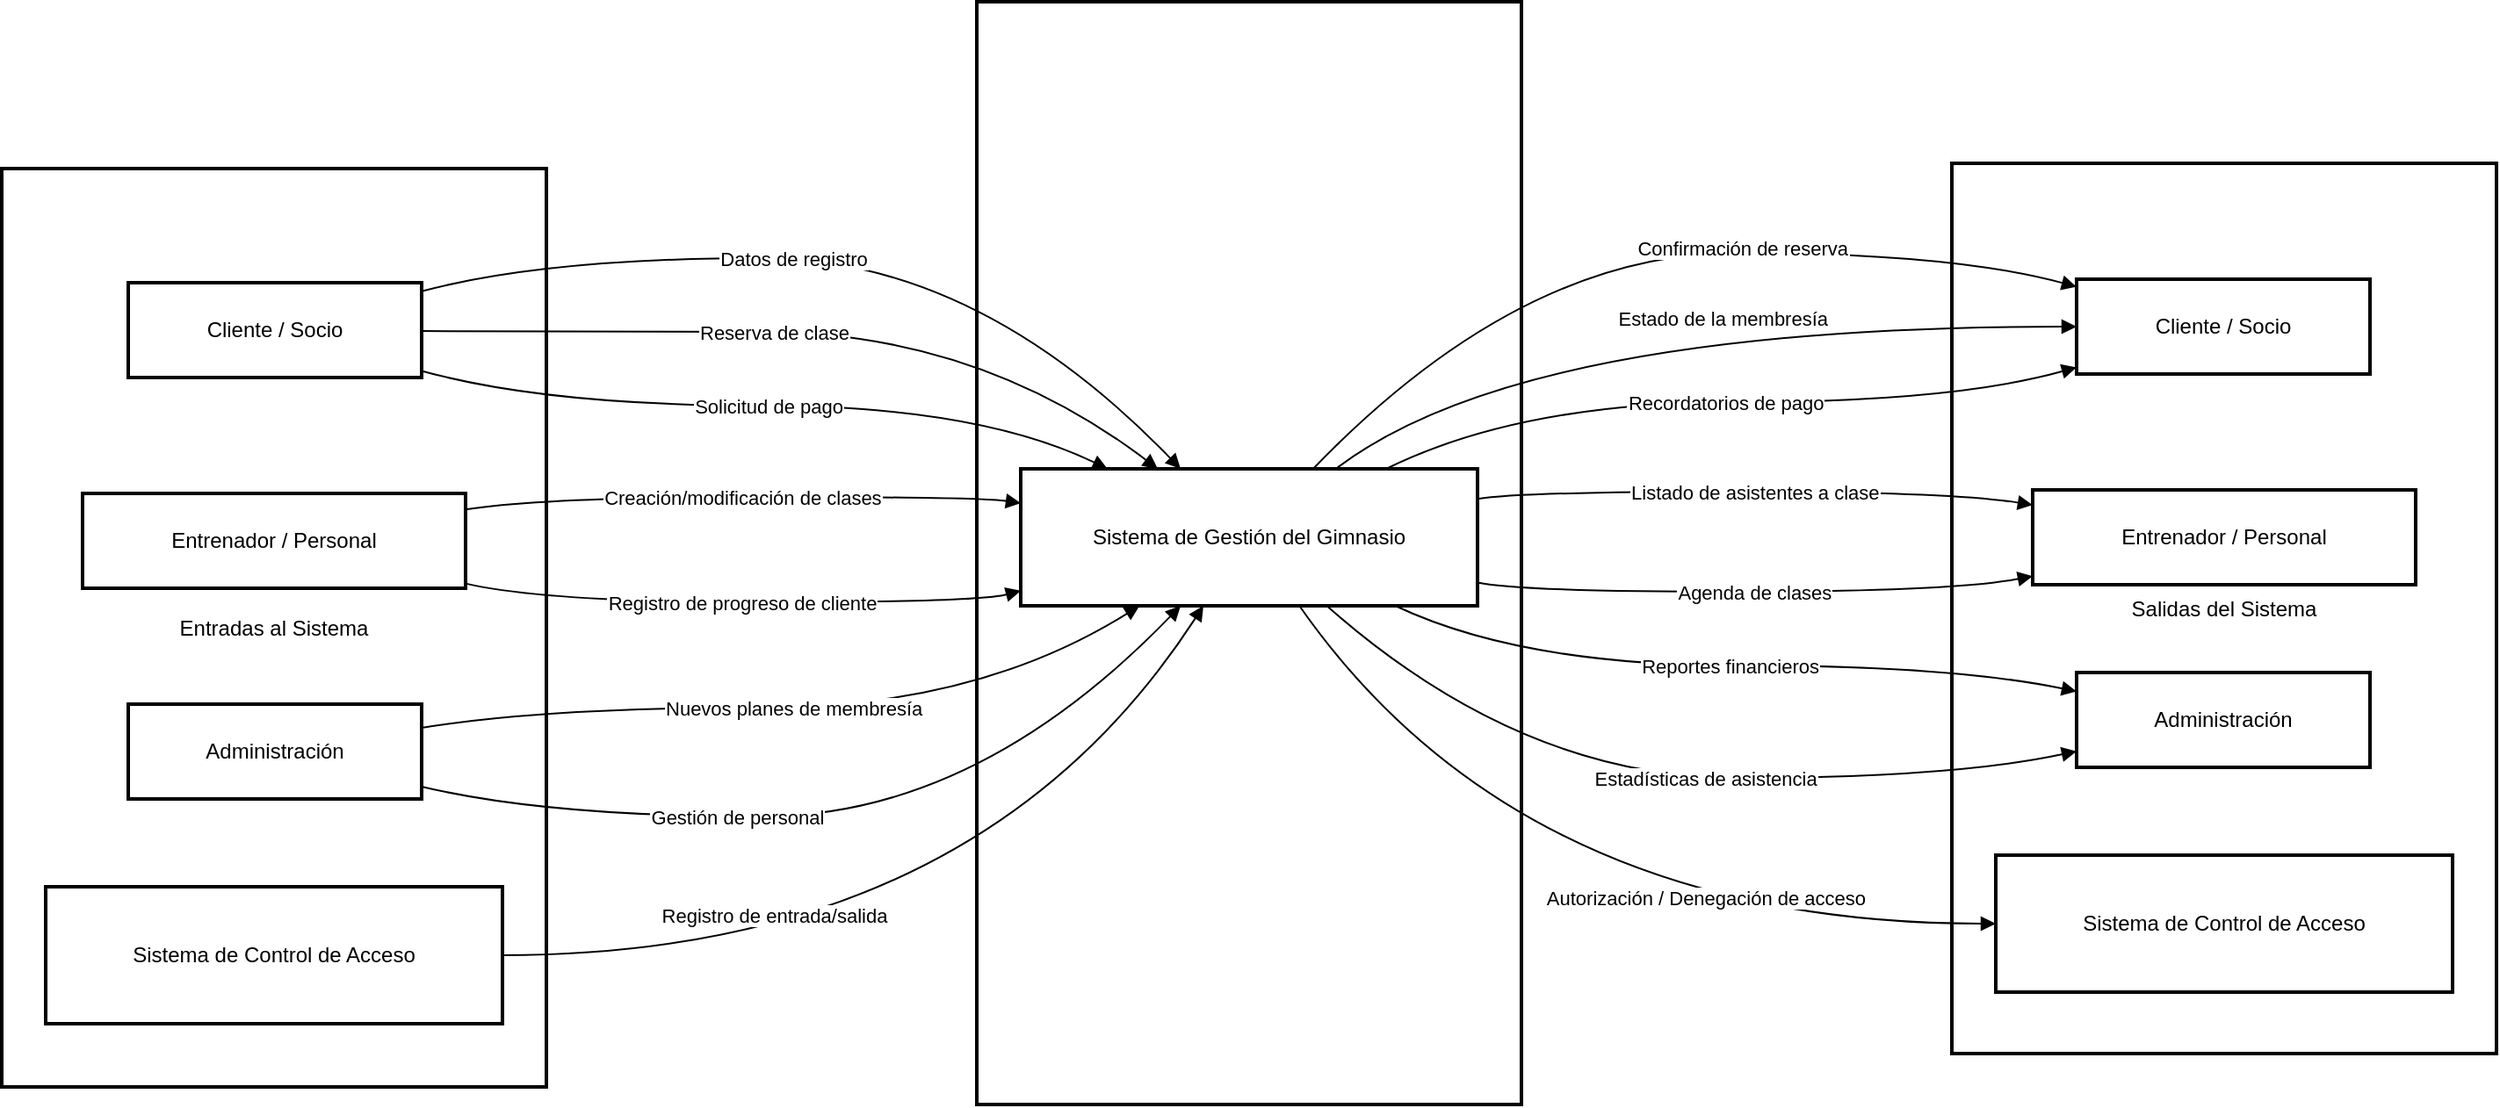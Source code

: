 <mxfile version="27.1.4">
  <diagram name="Page-1" id="B3aw9Ijy1Z0OdB1-csKp">
    <mxGraphModel dx="1346" dy="776" grid="1" gridSize="10" guides="1" tooltips="1" connect="1" arrows="1" fold="1" page="1" pageScale="1" pageWidth="850" pageHeight="1100" math="0" shadow="0">
      <root>
        <mxCell id="0" />
        <mxCell id="1" parent="0" />
        <mxCell id="nCz04bdd-rL5KikrqiO1-1" value="Salidas del Sistema" style="whiteSpace=wrap;strokeWidth=2;" vertex="1" parent="1">
          <mxGeometry x="1130" y="112" width="310" height="507" as="geometry" />
        </mxCell>
        <mxCell id="nCz04bdd-rL5KikrqiO1-2" value="Sistema Central" style="whiteSpace=wrap;strokeWidth=2;" vertex="1" parent="1">
          <mxGeometry x="575" y="20" width="310" height="628" as="geometry" />
        </mxCell>
        <mxCell id="nCz04bdd-rL5KikrqiO1-3" value="Entradas al Sistema" style="whiteSpace=wrap;strokeWidth=2;" vertex="1" parent="1">
          <mxGeometry x="20" y="115" width="310" height="523" as="geometry" />
        </mxCell>
        <mxCell id="nCz04bdd-rL5KikrqiO1-4" value="Cliente / Socio" style="whiteSpace=wrap;strokeWidth=2;" vertex="1" parent="1">
          <mxGeometry x="92" y="180" width="167" height="54" as="geometry" />
        </mxCell>
        <mxCell id="nCz04bdd-rL5KikrqiO1-5" value="Entrenador / Personal" style="whiteSpace=wrap;strokeWidth=2;" vertex="1" parent="1">
          <mxGeometry x="66" y="300" width="218" height="54" as="geometry" />
        </mxCell>
        <mxCell id="nCz04bdd-rL5KikrqiO1-6" value="Administración" style="whiteSpace=wrap;strokeWidth=2;" vertex="1" parent="1">
          <mxGeometry x="92" y="420" width="167" height="54" as="geometry" />
        </mxCell>
        <mxCell id="nCz04bdd-rL5KikrqiO1-7" value="Sistema de Control de Acceso" style="whiteSpace=wrap;strokeWidth=2;" vertex="1" parent="1">
          <mxGeometry x="45" y="524" width="260" height="78" as="geometry" />
        </mxCell>
        <mxCell id="nCz04bdd-rL5KikrqiO1-8" value="Sistema de Gestión del Gimnasio" style="whiteSpace=wrap;strokeWidth=2;" vertex="1" parent="1">
          <mxGeometry x="600" y="286" width="260" height="78" as="geometry" />
        </mxCell>
        <mxCell id="nCz04bdd-rL5KikrqiO1-9" value="Cliente / Socio" style="whiteSpace=wrap;strokeWidth=2;" vertex="1" parent="1">
          <mxGeometry x="1201" y="178" width="167" height="54" as="geometry" />
        </mxCell>
        <mxCell id="nCz04bdd-rL5KikrqiO1-10" value="Entrenador / Personal" style="whiteSpace=wrap;strokeWidth=2;" vertex="1" parent="1">
          <mxGeometry x="1176" y="298" width="218" height="54" as="geometry" />
        </mxCell>
        <mxCell id="nCz04bdd-rL5KikrqiO1-11" value="Administración" style="whiteSpace=wrap;strokeWidth=2;" vertex="1" parent="1">
          <mxGeometry x="1201" y="402" width="167" height="54" as="geometry" />
        </mxCell>
        <mxCell id="nCz04bdd-rL5KikrqiO1-12" value="Sistema de Control de Acceso" style="whiteSpace=wrap;strokeWidth=2;" vertex="1" parent="1">
          <mxGeometry x="1155" y="506" width="260" height="78" as="geometry" />
        </mxCell>
        <mxCell id="nCz04bdd-rL5KikrqiO1-13" value="Datos de registro" style="curved=1;startArrow=none;endArrow=block;exitX=1;exitY=0.09;entryX=0.35;entryY=0;rounded=0;" edge="1" parent="1" source="nCz04bdd-rL5KikrqiO1-4" target="nCz04bdd-rL5KikrqiO1-8">
          <mxGeometry x="-0.12" relative="1" as="geometry">
            <Array as="points">
              <mxPoint x="330" y="166" />
              <mxPoint x="575" y="166" />
            </Array>
            <mxPoint x="1" as="offset" />
          </mxGeometry>
        </mxCell>
        <mxCell id="nCz04bdd-rL5KikrqiO1-14" value="Reserva de clase" style="curved=1;startArrow=none;endArrow=block;exitX=1;exitY=0.51;entryX=0.3;entryY=0;rounded=0;" edge="1" parent="1" source="nCz04bdd-rL5KikrqiO1-4" target="nCz04bdd-rL5KikrqiO1-8">
          <mxGeometry x="-0.097" relative="1" as="geometry">
            <Array as="points">
              <mxPoint x="330" y="208" />
              <mxPoint x="575" y="208" />
            </Array>
            <mxPoint as="offset" />
          </mxGeometry>
        </mxCell>
        <mxCell id="nCz04bdd-rL5KikrqiO1-15" value="Solicitud de pago" style="curved=1;startArrow=none;endArrow=block;exitX=1;exitY=0.93;entryX=0.19;entryY=0;rounded=0;" edge="1" parent="1" source="nCz04bdd-rL5KikrqiO1-4" target="nCz04bdd-rL5KikrqiO1-8">
          <mxGeometry relative="1" as="geometry">
            <Array as="points">
              <mxPoint x="330" y="250" />
              <mxPoint x="575" y="250" />
            </Array>
          </mxGeometry>
        </mxCell>
        <mxCell id="nCz04bdd-rL5KikrqiO1-16" value="Creación/modificación de clases" style="curved=1;startArrow=none;endArrow=block;exitX=1;exitY=0.17;entryX=0;entryY=0.25;rounded=0;" edge="1" parent="1" source="nCz04bdd-rL5KikrqiO1-5" target="nCz04bdd-rL5KikrqiO1-8">
          <mxGeometry relative="1" as="geometry">
            <Array as="points">
              <mxPoint x="330" y="302" />
              <mxPoint x="575" y="302" />
            </Array>
          </mxGeometry>
        </mxCell>
        <mxCell id="nCz04bdd-rL5KikrqiO1-17" value="Registro de progreso de cliente" style="curved=1;startArrow=none;endArrow=block;exitX=1;exitY=0.95;entryX=0;entryY=0.89;rounded=0;" edge="1" parent="1" source="nCz04bdd-rL5KikrqiO1-5" target="nCz04bdd-rL5KikrqiO1-8">
          <mxGeometry relative="1" as="geometry">
            <Array as="points">
              <mxPoint x="330" y="362" />
              <mxPoint x="575" y="362" />
            </Array>
          </mxGeometry>
        </mxCell>
        <mxCell id="nCz04bdd-rL5KikrqiO1-18" value="Nuevos planes de membresía" style="curved=1;startArrow=none;endArrow=block;exitX=1;exitY=0.25;entryX=0.26;entryY=1;rounded=0;" edge="1" parent="1" source="nCz04bdd-rL5KikrqiO1-6" target="nCz04bdd-rL5KikrqiO1-8">
          <mxGeometry relative="1" as="geometry">
            <Array as="points">
              <mxPoint x="330" y="422" />
              <mxPoint x="575" y="422" />
            </Array>
          </mxGeometry>
        </mxCell>
        <mxCell id="nCz04bdd-rL5KikrqiO1-19" value="Gestión de personal" style="curved=1;startArrow=none;endArrow=block;exitX=1;exitY=0.87;entryX=0.35;entryY=1;rounded=0;" edge="1" parent="1" source="nCz04bdd-rL5KikrqiO1-6" target="nCz04bdd-rL5KikrqiO1-8">
          <mxGeometry x="-0.245" relative="1" as="geometry">
            <Array as="points">
              <mxPoint x="330" y="484" />
              <mxPoint x="575" y="484" />
            </Array>
            <mxPoint x="-1" as="offset" />
          </mxGeometry>
        </mxCell>
        <mxCell id="nCz04bdd-rL5KikrqiO1-20" value="Registro de entrada/salida" style="curved=1;startArrow=none;endArrow=block;exitX=1;exitY=0.5;entryX=0.4;entryY=1;rounded=0;" edge="1" parent="1" source="nCz04bdd-rL5KikrqiO1-7" target="nCz04bdd-rL5KikrqiO1-8">
          <mxGeometry x="-0.389" y="23" relative="1" as="geometry">
            <Array as="points">
              <mxPoint x="575" y="563" />
            </Array>
            <mxPoint as="offset" />
          </mxGeometry>
        </mxCell>
        <mxCell id="nCz04bdd-rL5KikrqiO1-21" value="Confirmación de reserva" style="curved=1;startArrow=none;endArrow=block;exitX=0.64;exitY=0;entryX=0;entryY=0.08;rounded=0;" edge="1" parent="1" source="nCz04bdd-rL5KikrqiO1-8" target="nCz04bdd-rL5KikrqiO1-9">
          <mxGeometry x="0.209" y="3" relative="1" as="geometry">
            <Array as="points">
              <mxPoint x="885" y="163" />
              <mxPoint x="1130" y="163" />
            </Array>
            <mxPoint x="1" as="offset" />
          </mxGeometry>
        </mxCell>
        <mxCell id="nCz04bdd-rL5KikrqiO1-22" value="Estado de la membresía" style="curved=1;startArrow=none;endArrow=block;exitX=0.69;exitY=0;entryX=0;entryY=0.5;rounded=0;" edge="1" parent="1" source="nCz04bdd-rL5KikrqiO1-8" target="nCz04bdd-rL5KikrqiO1-9">
          <mxGeometry x="0.105" y="5" relative="1" as="geometry">
            <Array as="points">
              <mxPoint x="885" y="205" />
            </Array>
            <mxPoint as="offset" />
          </mxGeometry>
        </mxCell>
        <mxCell id="nCz04bdd-rL5KikrqiO1-23" value="Recordatorios de pago" style="curved=1;startArrow=none;endArrow=block;exitX=0.8;exitY=0;entryX=0;entryY=0.93;rounded=0;" edge="1" parent="1" source="nCz04bdd-rL5KikrqiO1-8" target="nCz04bdd-rL5KikrqiO1-9">
          <mxGeometry relative="1" as="geometry">
            <Array as="points">
              <mxPoint x="885" y="248" />
              <mxPoint x="1130" y="248" />
            </Array>
          </mxGeometry>
        </mxCell>
        <mxCell id="nCz04bdd-rL5KikrqiO1-24" value="Listado de asistentes a clase" style="curved=1;startArrow=none;endArrow=block;exitX=1;exitY=0.22;entryX=0;entryY=0.16;rounded=0;" edge="1" parent="1" source="nCz04bdd-rL5KikrqiO1-8" target="nCz04bdd-rL5KikrqiO1-10">
          <mxGeometry relative="1" as="geometry">
            <Array as="points">
              <mxPoint x="885" y="299" />
              <mxPoint x="1130" y="299" />
            </Array>
          </mxGeometry>
        </mxCell>
        <mxCell id="nCz04bdd-rL5KikrqiO1-25" value="Agenda de clases" style="curved=1;startArrow=none;endArrow=block;exitX=1;exitY=0.83;entryX=0;entryY=0.91;rounded=0;" edge="1" parent="1" source="nCz04bdd-rL5KikrqiO1-8" target="nCz04bdd-rL5KikrqiO1-10">
          <mxGeometry relative="1" as="geometry">
            <Array as="points">
              <mxPoint x="885" y="356" />
              <mxPoint x="1130" y="356" />
            </Array>
          </mxGeometry>
        </mxCell>
        <mxCell id="nCz04bdd-rL5KikrqiO1-26" value="Reportes financieros" style="curved=1;startArrow=none;endArrow=block;exitX=0.82;exitY=1;entryX=0;entryY=0.2;rounded=0;" edge="1" parent="1" source="nCz04bdd-rL5KikrqiO1-8" target="nCz04bdd-rL5KikrqiO1-11">
          <mxGeometry relative="1" as="geometry">
            <Array as="points">
              <mxPoint x="885" y="398" />
              <mxPoint x="1130" y="398" />
            </Array>
          </mxGeometry>
        </mxCell>
        <mxCell id="nCz04bdd-rL5KikrqiO1-27" value="Estadísticas de asistencia" style="curved=1;startArrow=none;endArrow=block;exitX=0.67;exitY=1;entryX=0;entryY=0.83;rounded=0;" edge="1" parent="1" source="nCz04bdd-rL5KikrqiO1-8" target="nCz04bdd-rL5KikrqiO1-11">
          <mxGeometry x="0.087" relative="1" as="geometry">
            <Array as="points">
              <mxPoint x="885" y="462" />
              <mxPoint x="1130" y="462" />
            </Array>
            <mxPoint as="offset" />
          </mxGeometry>
        </mxCell>
        <mxCell id="nCz04bdd-rL5KikrqiO1-28" value="Autorización / Denegación de acceso" style="curved=1;startArrow=none;endArrow=block;exitX=0.61;exitY=1;entryX=0;entryY=0.5;rounded=0;" edge="1" parent="1" source="nCz04bdd-rL5KikrqiO1-8" target="nCz04bdd-rL5KikrqiO1-12">
          <mxGeometry x="0.328" y="15" relative="1" as="geometry">
            <Array as="points">
              <mxPoint x="885" y="545" />
            </Array>
            <mxPoint as="offset" />
          </mxGeometry>
        </mxCell>
      </root>
    </mxGraphModel>
  </diagram>
</mxfile>
